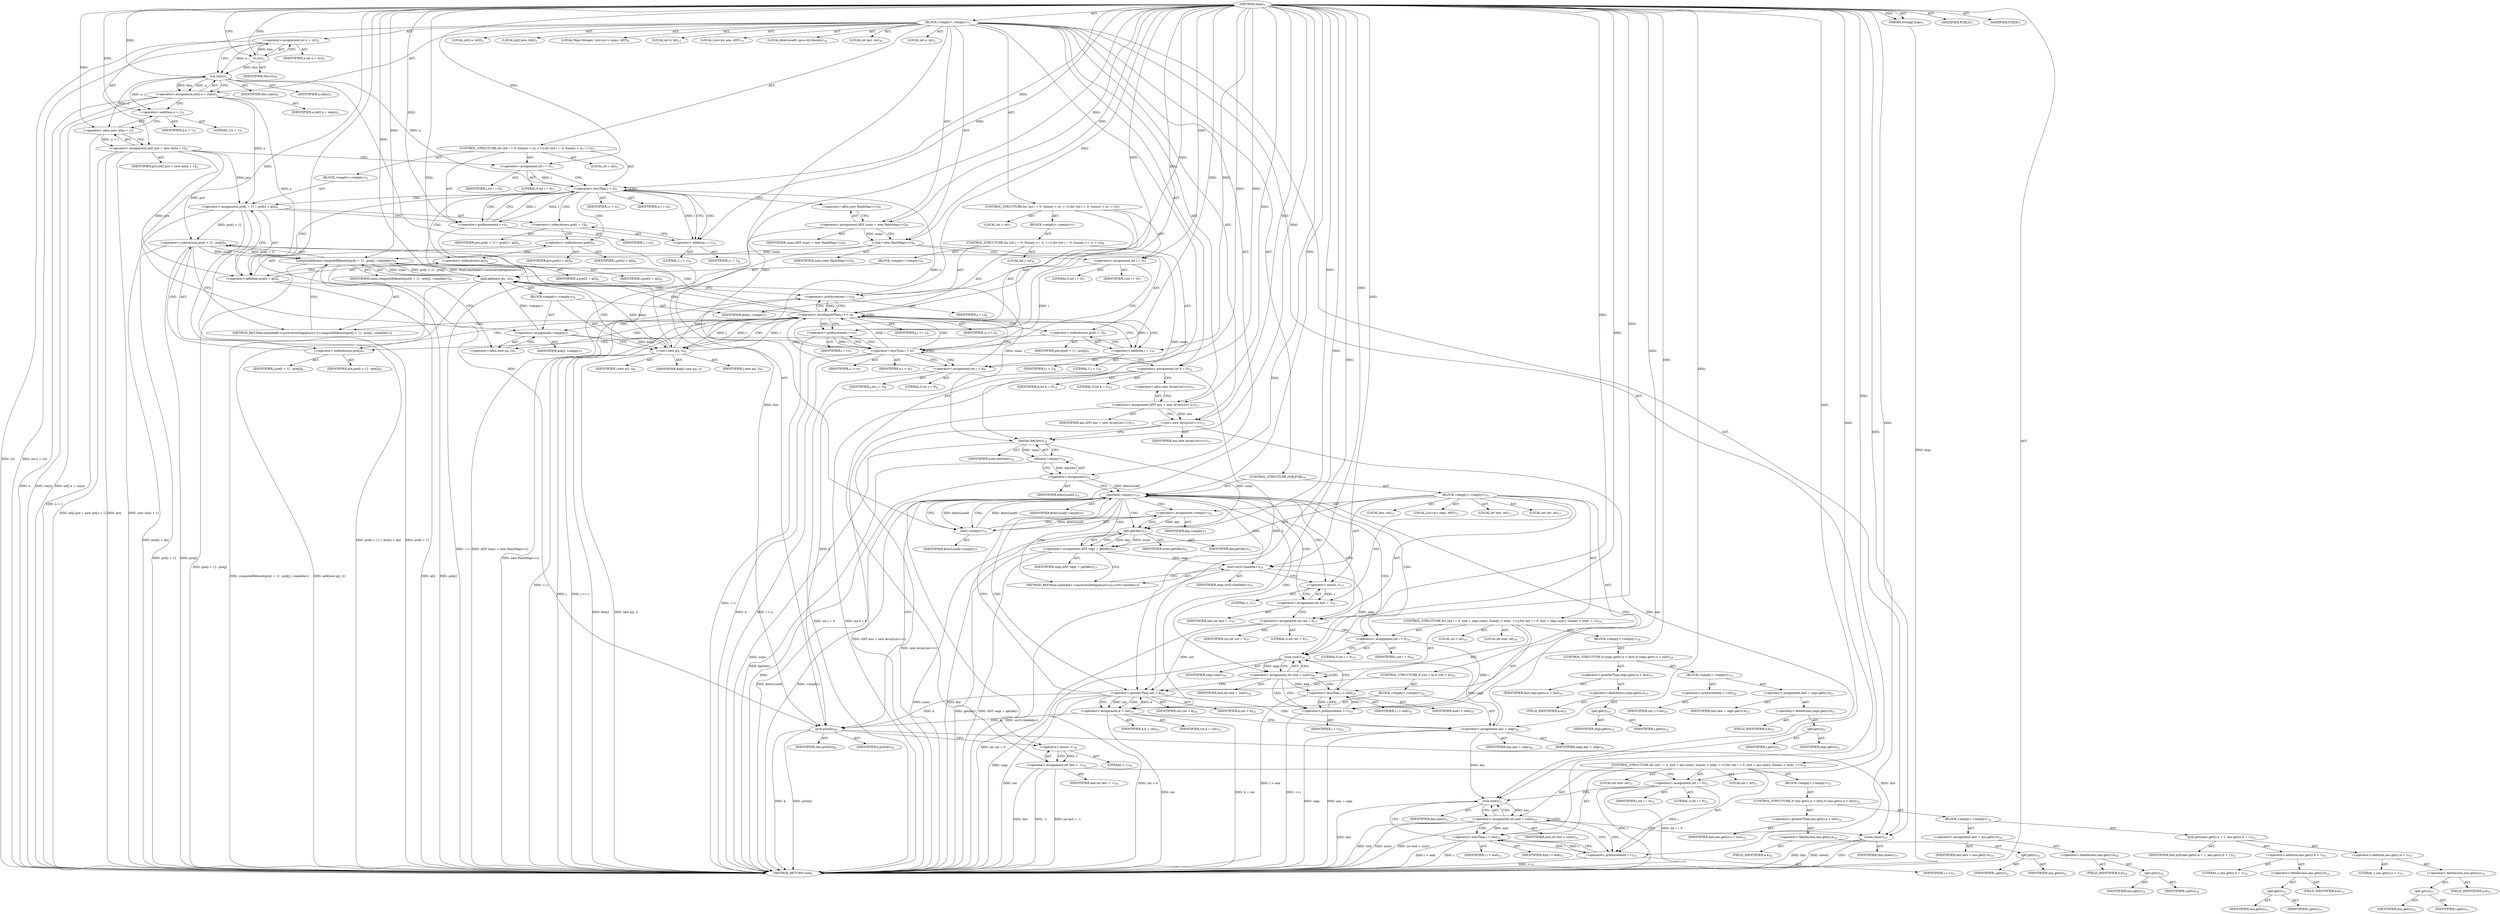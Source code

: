 digraph "main" {  
"49" [label = <(METHOD,main)<SUB>1</SUB>> ]
"18" [label = <(PARAM,String[] args)<SUB>1</SUB>> ]
"50" [label = <(BLOCK,&lt;empty&gt;,&lt;empty&gt;)<SUB>1</SUB>> ]
"11" [label = <(LOCAL,int n: int)<SUB>2</SUB>> ]
"14" [label = <(LOCAL,int[] a: int[])<SUB>2</SUB>> ]
"9" [label = <(LOCAL,int[] pre: int[])<SUB>2</SUB>> ]
"51" [label = <(&lt;operator&gt;.assignment,int n = ri())<SUB>2</SUB>> ]
"52" [label = <(IDENTIFIER,n,int n = ri())<SUB>2</SUB>> ]
"53" [label = <(ri,ri())<SUB>2</SUB>> ]
"54" [label = <(IDENTIFIER,this,ri())<SUB>2</SUB>> ]
"55" [label = <(&lt;operator&gt;.assignment,int[] a = ria(n))<SUB>2</SUB>> ]
"56" [label = <(IDENTIFIER,a,int[] a = ria(n))<SUB>2</SUB>> ]
"57" [label = <(ria,ria(n))<SUB>2</SUB>> ]
"58" [label = <(IDENTIFIER,this,ria(n))<SUB>2</SUB>> ]
"59" [label = <(IDENTIFIER,n,ria(n))<SUB>2</SUB>> ]
"60" [label = <(&lt;operator&gt;.assignment,int[] pre = new int[n + 1])<SUB>2</SUB>> ]
"61" [label = <(IDENTIFIER,pre,int[] pre = new int[n + 1])<SUB>2</SUB>> ]
"62" [label = <(&lt;operator&gt;.alloc,new int[n + 1])> ]
"63" [label = <(&lt;operator&gt;.addition,n + 1)<SUB>2</SUB>> ]
"64" [label = <(IDENTIFIER,n,n + 1)<SUB>2</SUB>> ]
"65" [label = <(LITERAL,1,n + 1)<SUB>2</SUB>> ]
"66" [label = <(CONTROL_STRUCTURE,for (int i = 0; Some(i &lt; n); ++i),for (int i = 0; Some(i &lt; n); ++i))<SUB>3</SUB>> ]
"67" [label = <(LOCAL,int i: int)<SUB>3</SUB>> ]
"68" [label = <(&lt;operator&gt;.assignment,int i = 0)<SUB>3</SUB>> ]
"69" [label = <(IDENTIFIER,i,int i = 0)<SUB>3</SUB>> ]
"70" [label = <(LITERAL,0,int i = 0)<SUB>3</SUB>> ]
"71" [label = <(&lt;operator&gt;.lessThan,i &lt; n)<SUB>3</SUB>> ]
"72" [label = <(IDENTIFIER,i,i &lt; n)<SUB>3</SUB>> ]
"73" [label = <(IDENTIFIER,n,i &lt; n)<SUB>3</SUB>> ]
"74" [label = <(&lt;operator&gt;.preIncrement,++i)<SUB>3</SUB>> ]
"75" [label = <(IDENTIFIER,i,++i)<SUB>3</SUB>> ]
"76" [label = <(BLOCK,&lt;empty&gt;,&lt;empty&gt;)<SUB>3</SUB>> ]
"77" [label = <(&lt;operator&gt;.assignment,pre[i + 1] = pre[i] + a[i])<SUB>4</SUB>> ]
"78" [label = <(&lt;operator&gt;.indexAccess,pre[i + 1])<SUB>4</SUB>> ]
"79" [label = <(IDENTIFIER,pre,pre[i + 1] = pre[i] + a[i])<SUB>4</SUB>> ]
"80" [label = <(&lt;operator&gt;.addition,i + 1)<SUB>4</SUB>> ]
"81" [label = <(IDENTIFIER,i,i + 1)<SUB>4</SUB>> ]
"82" [label = <(LITERAL,1,i + 1)<SUB>4</SUB>> ]
"83" [label = <(&lt;operator&gt;.addition,pre[i] + a[i])<SUB>4</SUB>> ]
"84" [label = <(&lt;operator&gt;.indexAccess,pre[i])<SUB>4</SUB>> ]
"85" [label = <(IDENTIFIER,pre,pre[i] + a[i])<SUB>4</SUB>> ]
"86" [label = <(IDENTIFIER,i,pre[i] + a[i])<SUB>4</SUB>> ]
"87" [label = <(&lt;operator&gt;.indexAccess,a[i])<SUB>4</SUB>> ]
"88" [label = <(IDENTIFIER,a,pre[i] + a[i])<SUB>4</SUB>> ]
"89" [label = <(IDENTIFIER,i,pre[i] + a[i])<SUB>4</SUB>> ]
"4" [label = <(LOCAL,Map&lt;Integer, List&lt;p&gt;&gt; sums: ANY)<SUB>6</SUB>> ]
"90" [label = <(&lt;operator&gt;.assignment,ANY sums = new HashMap&lt;&gt;())<SUB>6</SUB>> ]
"91" [label = <(IDENTIFIER,sums,ANY sums = new HashMap&lt;&gt;())<SUB>6</SUB>> ]
"92" [label = <(&lt;operator&gt;.alloc,new HashMap&lt;&gt;())<SUB>6</SUB>> ]
"93" [label = <(&lt;init&gt;,new HashMap&lt;&gt;())<SUB>6</SUB>> ]
"3" [label = <(IDENTIFIER,sums,new HashMap&lt;&gt;())<SUB>6</SUB>> ]
"94" [label = <(CONTROL_STRUCTURE,for (int i = 0; Some(i &lt; n); ++i),for (int i = 0; Some(i &lt; n); ++i))<SUB>7</SUB>> ]
"16" [label = <(LOCAL,int i: int)<SUB>7</SUB>> ]
"95" [label = <(&lt;operator&gt;.assignment,int i = 0)<SUB>7</SUB>> ]
"96" [label = <(IDENTIFIER,i,int i = 0)<SUB>7</SUB>> ]
"97" [label = <(LITERAL,0,int i = 0)<SUB>7</SUB>> ]
"98" [label = <(&lt;operator&gt;.lessThan,i &lt; n)<SUB>7</SUB>> ]
"99" [label = <(IDENTIFIER,i,i &lt; n)<SUB>7</SUB>> ]
"100" [label = <(IDENTIFIER,n,i &lt; n)<SUB>7</SUB>> ]
"101" [label = <(&lt;operator&gt;.preIncrement,++i)<SUB>7</SUB>> ]
"102" [label = <(IDENTIFIER,i,++i)<SUB>7</SUB>> ]
"103" [label = <(BLOCK,&lt;empty&gt;,&lt;empty&gt;)<SUB>7</SUB>> ]
"104" [label = <(CONTROL_STRUCTURE,for (int j = 0; Some(j &lt;= i); ++j),for (int j = 0; Some(j &lt;= i); ++j))<SUB>8</SUB>> ]
"6" [label = <(LOCAL,int j: int)<SUB>8</SUB>> ]
"105" [label = <(&lt;operator&gt;.assignment,int j = 0)<SUB>8</SUB>> ]
"106" [label = <(IDENTIFIER,j,int j = 0)<SUB>8</SUB>> ]
"107" [label = <(LITERAL,0,int j = 0)<SUB>8</SUB>> ]
"108" [label = <(&lt;operator&gt;.lessEqualsThan,j &lt;= i)<SUB>8</SUB>> ]
"109" [label = <(IDENTIFIER,j,j &lt;= i)<SUB>8</SUB>> ]
"110" [label = <(IDENTIFIER,i,j &lt;= i)<SUB>8</SUB>> ]
"111" [label = <(&lt;operator&gt;.preIncrement,++j)<SUB>8</SUB>> ]
"112" [label = <(IDENTIFIER,j,++j)<SUB>8</SUB>> ]
"113" [label = <(BLOCK,&lt;empty&gt;,&lt;empty&gt;)<SUB>8</SUB>> ]
"114" [label = <(add,add(new p(j, i)))<SUB>9</SUB>> ]
"115" [label = <(computeIfAbsent,computeIfAbsent(pre[i + 1] - pre[j], &lt;lambda&gt;))<SUB>9</SUB>> ]
"116" [label = <(IDENTIFIER,sums,computeIfAbsent(pre[i + 1] - pre[j], &lt;lambda&gt;))<SUB>9</SUB>> ]
"117" [label = <(&lt;operator&gt;.subtraction,pre[i + 1] - pre[j])<SUB>9</SUB>> ]
"118" [label = <(&lt;operator&gt;.indexAccess,pre[i + 1])<SUB>9</SUB>> ]
"119" [label = <(IDENTIFIER,pre,pre[i + 1] - pre[j])<SUB>9</SUB>> ]
"120" [label = <(&lt;operator&gt;.addition,i + 1)<SUB>9</SUB>> ]
"121" [label = <(IDENTIFIER,i,i + 1)<SUB>9</SUB>> ]
"122" [label = <(LITERAL,1,i + 1)<SUB>9</SUB>> ]
"123" [label = <(&lt;operator&gt;.indexAccess,pre[j])<SUB>9</SUB>> ]
"124" [label = <(IDENTIFIER,pre,pre[i + 1] - pre[j])<SUB>9</SUB>> ]
"125" [label = <(IDENTIFIER,j,pre[i + 1] - pre[j])<SUB>9</SUB>> ]
"7" [label = <(METHOD_REF,Main.lambda$0:&lt;unresolvedSignature&gt;(1),computeIfAbsent(pre[i + 1] - pre[j], &lt;lambda&gt;))> ]
"126" [label = <(BLOCK,&lt;empty&gt;,&lt;empty&gt;)<SUB>9</SUB>> ]
"127" [label = <(&lt;operator&gt;.assignment,&lt;empty&gt;)> ]
"128" [label = <(IDENTIFIER,$obj1,&lt;empty&gt;)> ]
"129" [label = <(&lt;operator&gt;.alloc,new p(j, i))<SUB>9</SUB>> ]
"130" [label = <(&lt;init&gt;,new p(j, i))<SUB>9</SUB>> ]
"131" [label = <(IDENTIFIER,$obj1,new p(j, i))> ]
"132" [label = <(IDENTIFIER,j,new p(j, i))<SUB>9</SUB>> ]
"133" [label = <(IDENTIFIER,i,new p(j, i))<SUB>9</SUB>> ]
"134" [label = <(IDENTIFIER,$obj1,&lt;empty&gt;)> ]
"32" [label = <(LOCAL,int k: int)<SUB>12</SUB>> ]
"135" [label = <(&lt;operator&gt;.assignment,int k = 0)<SUB>12</SUB>> ]
"136" [label = <(IDENTIFIER,k,int k = 0)<SUB>12</SUB>> ]
"137" [label = <(LITERAL,0,int k = 0)<SUB>12</SUB>> ]
"20" [label = <(LOCAL,List&lt;p&gt; ans: ANY)<SUB>13</SUB>> ]
"138" [label = <(&lt;operator&gt;.assignment,ANY ans = new ArrayList&lt;&gt;())<SUB>13</SUB>> ]
"139" [label = <(IDENTIFIER,ans,ANY ans = new ArrayList&lt;&gt;())<SUB>13</SUB>> ]
"140" [label = <(&lt;operator&gt;.alloc,new ArrayList&lt;&gt;())<SUB>13</SUB>> ]
"141" [label = <(&lt;init&gt;,new ArrayList&lt;&gt;())<SUB>13</SUB>> ]
"19" [label = <(IDENTIFIER,ans,new ArrayList&lt;&gt;())<SUB>13</SUB>> ]
"142" [label = <(LOCAL,$iterLocal0: java.util.Iterator)<SUB>14</SUB>> ]
"143" [label = <(&lt;operator&gt;.assignment,)<SUB>14</SUB>> ]
"144" [label = <(IDENTIFIER,$iterLocal0,)<SUB>14</SUB>> ]
"145" [label = <(iterator,&lt;empty&gt;)<SUB>14</SUB>> ]
"146" [label = <(keySet,keySet())<SUB>14</SUB>> ]
"147" [label = <(IDENTIFIER,sums,keySet())<SUB>14</SUB>> ]
"148" [label = <(CONTROL_STRUCTURE,FOR,FOR)<SUB>14</SUB>> ]
"149" [label = <(hasNext,&lt;empty&gt;)<SUB>14</SUB>> ]
"150" [label = <(IDENTIFIER,$iterLocal0,&lt;empty&gt;)> ]
"151" [label = <(BLOCK,&lt;empty&gt;,&lt;empty&gt;)<SUB>14</SUB>> ]
"25" [label = <(LOCAL,key: int)<SUB>14</SUB>> ]
"152" [label = <(&lt;operator&gt;.assignment,&lt;empty&gt;)<SUB>14</SUB>> ]
"153" [label = <(IDENTIFIER,key,&lt;empty&gt;)> ]
"154" [label = <(next,&lt;empty&gt;)<SUB>14</SUB>> ]
"155" [label = <(IDENTIFIER,$iterLocal0,&lt;empty&gt;)> ]
"22" [label = <(LOCAL,List&lt;p&gt; segs: ANY)<SUB>15</SUB>> ]
"156" [label = <(&lt;operator&gt;.assignment,ANY segs = get(key))<SUB>15</SUB>> ]
"157" [label = <(IDENTIFIER,segs,ANY segs = get(key))<SUB>15</SUB>> ]
"158" [label = <(get,get(key))<SUB>15</SUB>> ]
"159" [label = <(IDENTIFIER,sums,get(key))<SUB>15</SUB>> ]
"160" [label = <(IDENTIFIER,key,get(key))<SUB>15</SUB>> ]
"161" [label = <(sort,sort(&lt;lambda&gt;))<SUB>16</SUB>> ]
"162" [label = <(IDENTIFIER,segs,sort(&lt;lambda&gt;))<SUB>16</SUB>> ]
"23" [label = <(METHOD_REF,Main.lambda$1:&lt;unresolvedSignature&gt;(2),sort(&lt;lambda&gt;))> ]
"163" [label = <(LOCAL,int last: int)<SUB>17</SUB>> ]
"164" [label = <(LOCAL,int cnt: int)<SUB>17</SUB>> ]
"165" [label = <(&lt;operator&gt;.assignment,int last = -1)<SUB>17</SUB>> ]
"166" [label = <(IDENTIFIER,last,int last = -1)<SUB>17</SUB>> ]
"167" [label = <(&lt;operator&gt;.minus,-1)<SUB>17</SUB>> ]
"168" [label = <(LITERAL,1,-1)<SUB>17</SUB>> ]
"169" [label = <(&lt;operator&gt;.assignment,int cnt = 0)<SUB>17</SUB>> ]
"170" [label = <(IDENTIFIER,cnt,int cnt = 0)<SUB>17</SUB>> ]
"171" [label = <(LITERAL,0,int cnt = 0)<SUB>17</SUB>> ]
"172" [label = <(CONTROL_STRUCTURE,for (int i = 0, end = segs.size(); Some(i &lt; end); ++i),for (int i = 0, end = segs.size(); Some(i &lt; end); ++i))<SUB>18</SUB>> ]
"173" [label = <(LOCAL,int i: int)<SUB>18</SUB>> ]
"174" [label = <(LOCAL,int end: int)<SUB>18</SUB>> ]
"175" [label = <(&lt;operator&gt;.assignment,int i = 0)<SUB>18</SUB>> ]
"176" [label = <(IDENTIFIER,i,int i = 0)<SUB>18</SUB>> ]
"177" [label = <(LITERAL,0,int i = 0)<SUB>18</SUB>> ]
"178" [label = <(&lt;operator&gt;.assignment,int end = size())<SUB>18</SUB>> ]
"179" [label = <(IDENTIFIER,end,int end = size())<SUB>18</SUB>> ]
"180" [label = <(size,size())<SUB>18</SUB>> ]
"181" [label = <(IDENTIFIER,segs,size())<SUB>18</SUB>> ]
"182" [label = <(&lt;operator&gt;.lessThan,i &lt; end)<SUB>18</SUB>> ]
"183" [label = <(IDENTIFIER,i,i &lt; end)<SUB>18</SUB>> ]
"184" [label = <(IDENTIFIER,end,i &lt; end)<SUB>18</SUB>> ]
"185" [label = <(&lt;operator&gt;.preIncrement,++i)<SUB>18</SUB>> ]
"186" [label = <(IDENTIFIER,i,++i)<SUB>18</SUB>> ]
"187" [label = <(BLOCK,&lt;empty&gt;,&lt;empty&gt;)<SUB>18</SUB>> ]
"188" [label = <(CONTROL_STRUCTURE,if (segs.get(i).a &gt; last),if (segs.get(i).a &gt; last))<SUB>19</SUB>> ]
"189" [label = <(&lt;operator&gt;.greaterThan,segs.get(i).a &gt; last)<SUB>19</SUB>> ]
"190" [label = <(&lt;operator&gt;.fieldAccess,segs.get(i).a)<SUB>19</SUB>> ]
"191" [label = <(get,get(i))<SUB>19</SUB>> ]
"192" [label = <(IDENTIFIER,segs,get(i))<SUB>19</SUB>> ]
"193" [label = <(IDENTIFIER,i,get(i))<SUB>19</SUB>> ]
"194" [label = <(FIELD_IDENTIFIER,a,a)<SUB>19</SUB>> ]
"195" [label = <(IDENTIFIER,last,segs.get(i).a &gt; last)<SUB>19</SUB>> ]
"196" [label = <(BLOCK,&lt;empty&gt;,&lt;empty&gt;)<SUB>19</SUB>> ]
"197" [label = <(&lt;operator&gt;.preIncrement,++cnt)<SUB>20</SUB>> ]
"198" [label = <(IDENTIFIER,cnt,++cnt)<SUB>20</SUB>> ]
"199" [label = <(&lt;operator&gt;.assignment,last = segs.get(i).b)<SUB>21</SUB>> ]
"200" [label = <(IDENTIFIER,last,last = segs.get(i).b)<SUB>21</SUB>> ]
"201" [label = <(&lt;operator&gt;.fieldAccess,segs.get(i).b)<SUB>21</SUB>> ]
"202" [label = <(get,get(i))<SUB>21</SUB>> ]
"203" [label = <(IDENTIFIER,segs,get(i))<SUB>21</SUB>> ]
"204" [label = <(IDENTIFIER,i,get(i))<SUB>21</SUB>> ]
"205" [label = <(FIELD_IDENTIFIER,b,b)<SUB>21</SUB>> ]
"206" [label = <(CONTROL_STRUCTURE,if (cnt &gt; k),if (cnt &gt; k))<SUB>24</SUB>> ]
"207" [label = <(&lt;operator&gt;.greaterThan,cnt &gt; k)<SUB>24</SUB>> ]
"208" [label = <(IDENTIFIER,cnt,cnt &gt; k)<SUB>24</SUB>> ]
"209" [label = <(IDENTIFIER,k,cnt &gt; k)<SUB>24</SUB>> ]
"210" [label = <(BLOCK,&lt;empty&gt;,&lt;empty&gt;)<SUB>24</SUB>> ]
"211" [label = <(&lt;operator&gt;.assignment,k = cnt)<SUB>25</SUB>> ]
"212" [label = <(IDENTIFIER,k,k = cnt)<SUB>25</SUB>> ]
"213" [label = <(IDENTIFIER,cnt,k = cnt)<SUB>25</SUB>> ]
"214" [label = <(&lt;operator&gt;.assignment,ans = segs)<SUB>26</SUB>> ]
"215" [label = <(IDENTIFIER,ans,ans = segs)<SUB>26</SUB>> ]
"216" [label = <(IDENTIFIER,segs,ans = segs)<SUB>26</SUB>> ]
"217" [label = <(prln,prln(k))<SUB>29</SUB>> ]
"218" [label = <(IDENTIFIER,this,prln(k))<SUB>29</SUB>> ]
"219" [label = <(IDENTIFIER,k,prln(k))<SUB>29</SUB>> ]
"220" [label = <(LOCAL,int last: int)<SUB>30</SUB>> ]
"221" [label = <(&lt;operator&gt;.assignment,int last = -1)<SUB>30</SUB>> ]
"222" [label = <(IDENTIFIER,last,int last = -1)<SUB>30</SUB>> ]
"223" [label = <(&lt;operator&gt;.minus,-1)<SUB>30</SUB>> ]
"224" [label = <(LITERAL,1,-1)<SUB>30</SUB>> ]
"225" [label = <(CONTROL_STRUCTURE,for (int i = 0, end = ans.size(); Some(i &lt; end); ++i),for (int i = 0, end = ans.size(); Some(i &lt; end); ++i))<SUB>31</SUB>> ]
"226" [label = <(LOCAL,int i: int)<SUB>31</SUB>> ]
"227" [label = <(LOCAL,int end: int)<SUB>31</SUB>> ]
"228" [label = <(&lt;operator&gt;.assignment,int i = 0)<SUB>31</SUB>> ]
"229" [label = <(IDENTIFIER,i,int i = 0)<SUB>31</SUB>> ]
"230" [label = <(LITERAL,0,int i = 0)<SUB>31</SUB>> ]
"231" [label = <(&lt;operator&gt;.assignment,int end = size())<SUB>31</SUB>> ]
"232" [label = <(IDENTIFIER,end,int end = size())<SUB>31</SUB>> ]
"233" [label = <(size,size())<SUB>31</SUB>> ]
"234" [label = <(IDENTIFIER,ans,size())<SUB>31</SUB>> ]
"235" [label = <(&lt;operator&gt;.lessThan,i &lt; end)<SUB>31</SUB>> ]
"236" [label = <(IDENTIFIER,i,i &lt; end)<SUB>31</SUB>> ]
"237" [label = <(IDENTIFIER,end,i &lt; end)<SUB>31</SUB>> ]
"238" [label = <(&lt;operator&gt;.preIncrement,++i)<SUB>31</SUB>> ]
"239" [label = <(IDENTIFIER,i,++i)<SUB>31</SUB>> ]
"240" [label = <(BLOCK,&lt;empty&gt;,&lt;empty&gt;)<SUB>31</SUB>> ]
"241" [label = <(CONTROL_STRUCTURE,if (ans.get(i).a &gt; last),if (ans.get(i).a &gt; last))<SUB>32</SUB>> ]
"242" [label = <(&lt;operator&gt;.greaterThan,ans.get(i).a &gt; last)<SUB>32</SUB>> ]
"243" [label = <(&lt;operator&gt;.fieldAccess,ans.get(i).a)<SUB>32</SUB>> ]
"244" [label = <(get,get(i))<SUB>32</SUB>> ]
"245" [label = <(IDENTIFIER,ans,get(i))<SUB>32</SUB>> ]
"246" [label = <(IDENTIFIER,i,get(i))<SUB>32</SUB>> ]
"247" [label = <(FIELD_IDENTIFIER,a,a)<SUB>32</SUB>> ]
"248" [label = <(IDENTIFIER,last,ans.get(i).a &gt; last)<SUB>32</SUB>> ]
"249" [label = <(BLOCK,&lt;empty&gt;,&lt;empty&gt;)<SUB>32</SUB>> ]
"250" [label = <(prln,prln(ans.get(i).a + 1, ans.get(i).b + 1))<SUB>33</SUB>> ]
"251" [label = <(IDENTIFIER,this,prln(ans.get(i).a + 1, ans.get(i).b + 1))<SUB>33</SUB>> ]
"252" [label = <(&lt;operator&gt;.addition,ans.get(i).a + 1)<SUB>33</SUB>> ]
"253" [label = <(&lt;operator&gt;.fieldAccess,ans.get(i).a)<SUB>33</SUB>> ]
"254" [label = <(get,get(i))<SUB>33</SUB>> ]
"255" [label = <(IDENTIFIER,ans,get(i))<SUB>33</SUB>> ]
"256" [label = <(IDENTIFIER,i,get(i))<SUB>33</SUB>> ]
"257" [label = <(FIELD_IDENTIFIER,a,a)<SUB>33</SUB>> ]
"258" [label = <(LITERAL,1,ans.get(i).a + 1)<SUB>33</SUB>> ]
"259" [label = <(&lt;operator&gt;.addition,ans.get(i).b + 1)<SUB>33</SUB>> ]
"260" [label = <(&lt;operator&gt;.fieldAccess,ans.get(i).b)<SUB>33</SUB>> ]
"261" [label = <(get,get(i))<SUB>33</SUB>> ]
"262" [label = <(IDENTIFIER,ans,get(i))<SUB>33</SUB>> ]
"263" [label = <(IDENTIFIER,i,get(i))<SUB>33</SUB>> ]
"264" [label = <(FIELD_IDENTIFIER,b,b)<SUB>33</SUB>> ]
"265" [label = <(LITERAL,1,ans.get(i).b + 1)<SUB>33</SUB>> ]
"266" [label = <(&lt;operator&gt;.assignment,last = ans.get(i).b)<SUB>34</SUB>> ]
"267" [label = <(IDENTIFIER,last,last = ans.get(i).b)<SUB>34</SUB>> ]
"268" [label = <(&lt;operator&gt;.fieldAccess,ans.get(i).b)<SUB>34</SUB>> ]
"269" [label = <(get,get(i))<SUB>34</SUB>> ]
"270" [label = <(IDENTIFIER,ans,get(i))<SUB>34</SUB>> ]
"271" [label = <(IDENTIFIER,i,get(i))<SUB>34</SUB>> ]
"272" [label = <(FIELD_IDENTIFIER,b,b)<SUB>34</SUB>> ]
"273" [label = <(close,close())<SUB>37</SUB>> ]
"274" [label = <(IDENTIFIER,this,close())<SUB>37</SUB>> ]
"275" [label = <(MODIFIER,PUBLIC)> ]
"276" [label = <(MODIFIER,STATIC)> ]
"277" [label = <(METHOD_RETURN,void)<SUB>1</SUB>> ]
  "49" -> "18"  [ label = "AST: "] 
  "49" -> "50"  [ label = "AST: "] 
  "49" -> "275"  [ label = "AST: "] 
  "49" -> "276"  [ label = "AST: "] 
  "49" -> "277"  [ label = "AST: "] 
  "50" -> "11"  [ label = "AST: "] 
  "50" -> "14"  [ label = "AST: "] 
  "50" -> "9"  [ label = "AST: "] 
  "50" -> "51"  [ label = "AST: "] 
  "50" -> "55"  [ label = "AST: "] 
  "50" -> "60"  [ label = "AST: "] 
  "50" -> "66"  [ label = "AST: "] 
  "50" -> "4"  [ label = "AST: "] 
  "50" -> "90"  [ label = "AST: "] 
  "50" -> "93"  [ label = "AST: "] 
  "50" -> "94"  [ label = "AST: "] 
  "50" -> "32"  [ label = "AST: "] 
  "50" -> "135"  [ label = "AST: "] 
  "50" -> "20"  [ label = "AST: "] 
  "50" -> "138"  [ label = "AST: "] 
  "50" -> "141"  [ label = "AST: "] 
  "50" -> "142"  [ label = "AST: "] 
  "50" -> "143"  [ label = "AST: "] 
  "50" -> "148"  [ label = "AST: "] 
  "50" -> "217"  [ label = "AST: "] 
  "50" -> "220"  [ label = "AST: "] 
  "50" -> "221"  [ label = "AST: "] 
  "50" -> "225"  [ label = "AST: "] 
  "50" -> "273"  [ label = "AST: "] 
  "51" -> "52"  [ label = "AST: "] 
  "51" -> "53"  [ label = "AST: "] 
  "53" -> "54"  [ label = "AST: "] 
  "55" -> "56"  [ label = "AST: "] 
  "55" -> "57"  [ label = "AST: "] 
  "57" -> "58"  [ label = "AST: "] 
  "57" -> "59"  [ label = "AST: "] 
  "60" -> "61"  [ label = "AST: "] 
  "60" -> "62"  [ label = "AST: "] 
  "62" -> "63"  [ label = "AST: "] 
  "63" -> "64"  [ label = "AST: "] 
  "63" -> "65"  [ label = "AST: "] 
  "66" -> "67"  [ label = "AST: "] 
  "66" -> "68"  [ label = "AST: "] 
  "66" -> "71"  [ label = "AST: "] 
  "66" -> "74"  [ label = "AST: "] 
  "66" -> "76"  [ label = "AST: "] 
  "68" -> "69"  [ label = "AST: "] 
  "68" -> "70"  [ label = "AST: "] 
  "71" -> "72"  [ label = "AST: "] 
  "71" -> "73"  [ label = "AST: "] 
  "74" -> "75"  [ label = "AST: "] 
  "76" -> "77"  [ label = "AST: "] 
  "77" -> "78"  [ label = "AST: "] 
  "77" -> "83"  [ label = "AST: "] 
  "78" -> "79"  [ label = "AST: "] 
  "78" -> "80"  [ label = "AST: "] 
  "80" -> "81"  [ label = "AST: "] 
  "80" -> "82"  [ label = "AST: "] 
  "83" -> "84"  [ label = "AST: "] 
  "83" -> "87"  [ label = "AST: "] 
  "84" -> "85"  [ label = "AST: "] 
  "84" -> "86"  [ label = "AST: "] 
  "87" -> "88"  [ label = "AST: "] 
  "87" -> "89"  [ label = "AST: "] 
  "90" -> "91"  [ label = "AST: "] 
  "90" -> "92"  [ label = "AST: "] 
  "93" -> "3"  [ label = "AST: "] 
  "94" -> "16"  [ label = "AST: "] 
  "94" -> "95"  [ label = "AST: "] 
  "94" -> "98"  [ label = "AST: "] 
  "94" -> "101"  [ label = "AST: "] 
  "94" -> "103"  [ label = "AST: "] 
  "95" -> "96"  [ label = "AST: "] 
  "95" -> "97"  [ label = "AST: "] 
  "98" -> "99"  [ label = "AST: "] 
  "98" -> "100"  [ label = "AST: "] 
  "101" -> "102"  [ label = "AST: "] 
  "103" -> "104"  [ label = "AST: "] 
  "104" -> "6"  [ label = "AST: "] 
  "104" -> "105"  [ label = "AST: "] 
  "104" -> "108"  [ label = "AST: "] 
  "104" -> "111"  [ label = "AST: "] 
  "104" -> "113"  [ label = "AST: "] 
  "105" -> "106"  [ label = "AST: "] 
  "105" -> "107"  [ label = "AST: "] 
  "108" -> "109"  [ label = "AST: "] 
  "108" -> "110"  [ label = "AST: "] 
  "111" -> "112"  [ label = "AST: "] 
  "113" -> "114"  [ label = "AST: "] 
  "114" -> "115"  [ label = "AST: "] 
  "114" -> "126"  [ label = "AST: "] 
  "115" -> "116"  [ label = "AST: "] 
  "115" -> "117"  [ label = "AST: "] 
  "115" -> "7"  [ label = "AST: "] 
  "117" -> "118"  [ label = "AST: "] 
  "117" -> "123"  [ label = "AST: "] 
  "118" -> "119"  [ label = "AST: "] 
  "118" -> "120"  [ label = "AST: "] 
  "120" -> "121"  [ label = "AST: "] 
  "120" -> "122"  [ label = "AST: "] 
  "123" -> "124"  [ label = "AST: "] 
  "123" -> "125"  [ label = "AST: "] 
  "126" -> "127"  [ label = "AST: "] 
  "126" -> "130"  [ label = "AST: "] 
  "126" -> "134"  [ label = "AST: "] 
  "127" -> "128"  [ label = "AST: "] 
  "127" -> "129"  [ label = "AST: "] 
  "130" -> "131"  [ label = "AST: "] 
  "130" -> "132"  [ label = "AST: "] 
  "130" -> "133"  [ label = "AST: "] 
  "135" -> "136"  [ label = "AST: "] 
  "135" -> "137"  [ label = "AST: "] 
  "138" -> "139"  [ label = "AST: "] 
  "138" -> "140"  [ label = "AST: "] 
  "141" -> "19"  [ label = "AST: "] 
  "143" -> "144"  [ label = "AST: "] 
  "143" -> "145"  [ label = "AST: "] 
  "145" -> "146"  [ label = "AST: "] 
  "146" -> "147"  [ label = "AST: "] 
  "148" -> "149"  [ label = "AST: "] 
  "148" -> "151"  [ label = "AST: "] 
  "149" -> "150"  [ label = "AST: "] 
  "151" -> "25"  [ label = "AST: "] 
  "151" -> "152"  [ label = "AST: "] 
  "151" -> "22"  [ label = "AST: "] 
  "151" -> "156"  [ label = "AST: "] 
  "151" -> "161"  [ label = "AST: "] 
  "151" -> "163"  [ label = "AST: "] 
  "151" -> "164"  [ label = "AST: "] 
  "151" -> "165"  [ label = "AST: "] 
  "151" -> "169"  [ label = "AST: "] 
  "151" -> "172"  [ label = "AST: "] 
  "151" -> "206"  [ label = "AST: "] 
  "152" -> "153"  [ label = "AST: "] 
  "152" -> "154"  [ label = "AST: "] 
  "154" -> "155"  [ label = "AST: "] 
  "156" -> "157"  [ label = "AST: "] 
  "156" -> "158"  [ label = "AST: "] 
  "158" -> "159"  [ label = "AST: "] 
  "158" -> "160"  [ label = "AST: "] 
  "161" -> "162"  [ label = "AST: "] 
  "161" -> "23"  [ label = "AST: "] 
  "165" -> "166"  [ label = "AST: "] 
  "165" -> "167"  [ label = "AST: "] 
  "167" -> "168"  [ label = "AST: "] 
  "169" -> "170"  [ label = "AST: "] 
  "169" -> "171"  [ label = "AST: "] 
  "172" -> "173"  [ label = "AST: "] 
  "172" -> "174"  [ label = "AST: "] 
  "172" -> "175"  [ label = "AST: "] 
  "172" -> "178"  [ label = "AST: "] 
  "172" -> "182"  [ label = "AST: "] 
  "172" -> "185"  [ label = "AST: "] 
  "172" -> "187"  [ label = "AST: "] 
  "175" -> "176"  [ label = "AST: "] 
  "175" -> "177"  [ label = "AST: "] 
  "178" -> "179"  [ label = "AST: "] 
  "178" -> "180"  [ label = "AST: "] 
  "180" -> "181"  [ label = "AST: "] 
  "182" -> "183"  [ label = "AST: "] 
  "182" -> "184"  [ label = "AST: "] 
  "185" -> "186"  [ label = "AST: "] 
  "187" -> "188"  [ label = "AST: "] 
  "188" -> "189"  [ label = "AST: "] 
  "188" -> "196"  [ label = "AST: "] 
  "189" -> "190"  [ label = "AST: "] 
  "189" -> "195"  [ label = "AST: "] 
  "190" -> "191"  [ label = "AST: "] 
  "190" -> "194"  [ label = "AST: "] 
  "191" -> "192"  [ label = "AST: "] 
  "191" -> "193"  [ label = "AST: "] 
  "196" -> "197"  [ label = "AST: "] 
  "196" -> "199"  [ label = "AST: "] 
  "197" -> "198"  [ label = "AST: "] 
  "199" -> "200"  [ label = "AST: "] 
  "199" -> "201"  [ label = "AST: "] 
  "201" -> "202"  [ label = "AST: "] 
  "201" -> "205"  [ label = "AST: "] 
  "202" -> "203"  [ label = "AST: "] 
  "202" -> "204"  [ label = "AST: "] 
  "206" -> "207"  [ label = "AST: "] 
  "206" -> "210"  [ label = "AST: "] 
  "207" -> "208"  [ label = "AST: "] 
  "207" -> "209"  [ label = "AST: "] 
  "210" -> "211"  [ label = "AST: "] 
  "210" -> "214"  [ label = "AST: "] 
  "211" -> "212"  [ label = "AST: "] 
  "211" -> "213"  [ label = "AST: "] 
  "214" -> "215"  [ label = "AST: "] 
  "214" -> "216"  [ label = "AST: "] 
  "217" -> "218"  [ label = "AST: "] 
  "217" -> "219"  [ label = "AST: "] 
  "221" -> "222"  [ label = "AST: "] 
  "221" -> "223"  [ label = "AST: "] 
  "223" -> "224"  [ label = "AST: "] 
  "225" -> "226"  [ label = "AST: "] 
  "225" -> "227"  [ label = "AST: "] 
  "225" -> "228"  [ label = "AST: "] 
  "225" -> "231"  [ label = "AST: "] 
  "225" -> "235"  [ label = "AST: "] 
  "225" -> "238"  [ label = "AST: "] 
  "225" -> "240"  [ label = "AST: "] 
  "228" -> "229"  [ label = "AST: "] 
  "228" -> "230"  [ label = "AST: "] 
  "231" -> "232"  [ label = "AST: "] 
  "231" -> "233"  [ label = "AST: "] 
  "233" -> "234"  [ label = "AST: "] 
  "235" -> "236"  [ label = "AST: "] 
  "235" -> "237"  [ label = "AST: "] 
  "238" -> "239"  [ label = "AST: "] 
  "240" -> "241"  [ label = "AST: "] 
  "241" -> "242"  [ label = "AST: "] 
  "241" -> "249"  [ label = "AST: "] 
  "242" -> "243"  [ label = "AST: "] 
  "242" -> "248"  [ label = "AST: "] 
  "243" -> "244"  [ label = "AST: "] 
  "243" -> "247"  [ label = "AST: "] 
  "244" -> "245"  [ label = "AST: "] 
  "244" -> "246"  [ label = "AST: "] 
  "249" -> "250"  [ label = "AST: "] 
  "249" -> "266"  [ label = "AST: "] 
  "250" -> "251"  [ label = "AST: "] 
  "250" -> "252"  [ label = "AST: "] 
  "250" -> "259"  [ label = "AST: "] 
  "252" -> "253"  [ label = "AST: "] 
  "252" -> "258"  [ label = "AST: "] 
  "253" -> "254"  [ label = "AST: "] 
  "253" -> "257"  [ label = "AST: "] 
  "254" -> "255"  [ label = "AST: "] 
  "254" -> "256"  [ label = "AST: "] 
  "259" -> "260"  [ label = "AST: "] 
  "259" -> "265"  [ label = "AST: "] 
  "260" -> "261"  [ label = "AST: "] 
  "260" -> "264"  [ label = "AST: "] 
  "261" -> "262"  [ label = "AST: "] 
  "261" -> "263"  [ label = "AST: "] 
  "266" -> "267"  [ label = "AST: "] 
  "266" -> "268"  [ label = "AST: "] 
  "268" -> "269"  [ label = "AST: "] 
  "268" -> "272"  [ label = "AST: "] 
  "269" -> "270"  [ label = "AST: "] 
  "269" -> "271"  [ label = "AST: "] 
  "273" -> "274"  [ label = "AST: "] 
  "51" -> "57"  [ label = "CFG: "] 
  "55" -> "63"  [ label = "CFG: "] 
  "60" -> "68"  [ label = "CFG: "] 
  "90" -> "93"  [ label = "CFG: "] 
  "93" -> "95"  [ label = "CFG: "] 
  "135" -> "140"  [ label = "CFG: "] 
  "138" -> "141"  [ label = "CFG: "] 
  "141" -> "146"  [ label = "CFG: "] 
  "143" -> "149"  [ label = "CFG: "] 
  "217" -> "223"  [ label = "CFG: "] 
  "221" -> "228"  [ label = "CFG: "] 
  "273" -> "277"  [ label = "CFG: "] 
  "53" -> "51"  [ label = "CFG: "] 
  "57" -> "55"  [ label = "CFG: "] 
  "62" -> "60"  [ label = "CFG: "] 
  "68" -> "71"  [ label = "CFG: "] 
  "71" -> "80"  [ label = "CFG: "] 
  "71" -> "92"  [ label = "CFG: "] 
  "74" -> "71"  [ label = "CFG: "] 
  "92" -> "90"  [ label = "CFG: "] 
  "95" -> "98"  [ label = "CFG: "] 
  "98" -> "105"  [ label = "CFG: "] 
  "98" -> "135"  [ label = "CFG: "] 
  "101" -> "98"  [ label = "CFG: "] 
  "140" -> "138"  [ label = "CFG: "] 
  "145" -> "143"  [ label = "CFG: "] 
  "149" -> "154"  [ label = "CFG: "] 
  "149" -> "217"  [ label = "CFG: "] 
  "223" -> "221"  [ label = "CFG: "] 
  "228" -> "233"  [ label = "CFG: "] 
  "231" -> "238"  [ label = "CFG: "] 
  "231" -> "273"  [ label = "CFG: "] 
  "235" -> "233"  [ label = "CFG: "] 
  "238" -> "235"  [ label = "CFG: "] 
  "63" -> "62"  [ label = "CFG: "] 
  "77" -> "74"  [ label = "CFG: "] 
  "146" -> "145"  [ label = "CFG: "] 
  "152" -> "158"  [ label = "CFG: "] 
  "156" -> "23"  [ label = "CFG: "] 
  "161" -> "167"  [ label = "CFG: "] 
  "165" -> "169"  [ label = "CFG: "] 
  "169" -> "175"  [ label = "CFG: "] 
  "233" -> "231"  [ label = "CFG: "] 
  "78" -> "84"  [ label = "CFG: "] 
  "83" -> "77"  [ label = "CFG: "] 
  "105" -> "108"  [ label = "CFG: "] 
  "108" -> "120"  [ label = "CFG: "] 
  "108" -> "101"  [ label = "CFG: "] 
  "111" -> "108"  [ label = "CFG: "] 
  "154" -> "152"  [ label = "CFG: "] 
  "158" -> "156"  [ label = "CFG: "] 
  "23" -> "161"  [ label = "CFG: "] 
  "167" -> "165"  [ label = "CFG: "] 
  "175" -> "180"  [ label = "CFG: "] 
  "178" -> "185"  [ label = "CFG: "] 
  "178" -> "207"  [ label = "CFG: "] 
  "182" -> "180"  [ label = "CFG: "] 
  "185" -> "182"  [ label = "CFG: "] 
  "207" -> "149"  [ label = "CFG: "] 
  "207" -> "211"  [ label = "CFG: "] 
  "80" -> "78"  [ label = "CFG: "] 
  "84" -> "87"  [ label = "CFG: "] 
  "87" -> "83"  [ label = "CFG: "] 
  "114" -> "111"  [ label = "CFG: "] 
  "180" -> "178"  [ label = "CFG: "] 
  "211" -> "214"  [ label = "CFG: "] 
  "214" -> "149"  [ label = "CFG: "] 
  "115" -> "129"  [ label = "CFG: "] 
  "117" -> "7"  [ label = "CFG: "] 
  "7" -> "115"  [ label = "CFG: "] 
  "127" -> "130"  [ label = "CFG: "] 
  "130" -> "114"  [ label = "CFG: "] 
  "118" -> "123"  [ label = "CFG: "] 
  "123" -> "117"  [ label = "CFG: "] 
  "129" -> "127"  [ label = "CFG: "] 
  "120" -> "118"  [ label = "CFG: "] 
  "49" -> "53"  [ label = "CFG: "] 
  "18" -> "277"  [ label = "DDG: args"] 
  "51" -> "277"  [ label = "DDG: ri()"] 
  "51" -> "277"  [ label = "DDG: int n = ri()"] 
  "55" -> "277"  [ label = "DDG: a"] 
  "55" -> "277"  [ label = "DDG: ria(n)"] 
  "55" -> "277"  [ label = "DDG: int[] a = ria(n)"] 
  "60" -> "277"  [ label = "DDG: pre"] 
  "62" -> "277"  [ label = "DDG: n + 1"] 
  "60" -> "277"  [ label = "DDG: new int[n + 1]"] 
  "60" -> "277"  [ label = "DDG: int[] pre = new int[n + 1]"] 
  "90" -> "277"  [ label = "DDG: ANY sums = new HashMap&lt;&gt;()"] 
  "93" -> "277"  [ label = "DDG: new HashMap&lt;&gt;()"] 
  "98" -> "277"  [ label = "DDG: n"] 
  "98" -> "277"  [ label = "DDG: i &lt; n"] 
  "135" -> "277"  [ label = "DDG: int k = 0"] 
  "138" -> "277"  [ label = "DDG: ANY ans = new ArrayList&lt;&gt;()"] 
  "141" -> "277"  [ label = "DDG: new ArrayList&lt;&gt;()"] 
  "146" -> "277"  [ label = "DDG: sums"] 
  "145" -> "277"  [ label = "DDG: keySet()"] 
  "143" -> "277"  [ label = "DDG: "] 
  "149" -> "277"  [ label = "DDG: $iterLocal0"] 
  "149" -> "277"  [ label = "DDG: &lt;empty&gt;"] 
  "217" -> "277"  [ label = "DDG: k"] 
  "217" -> "277"  [ label = "DDG: prln(k)"] 
  "221" -> "277"  [ label = "DDG: last"] 
  "221" -> "277"  [ label = "DDG: -1"] 
  "221" -> "277"  [ label = "DDG: int last = -1"] 
  "228" -> "277"  [ label = "DDG: i"] 
  "228" -> "277"  [ label = "DDG: int i = 0"] 
  "231" -> "277"  [ label = "DDG: end"] 
  "233" -> "277"  [ label = "DDG: ans"] 
  "231" -> "277"  [ label = "DDG: size()"] 
  "231" -> "277"  [ label = "DDG: int end = size()"] 
  "273" -> "277"  [ label = "DDG: this"] 
  "273" -> "277"  [ label = "DDG: close()"] 
  "238" -> "277"  [ label = "DDG: ++i"] 
  "235" -> "277"  [ label = "DDG: i"] 
  "235" -> "277"  [ label = "DDG: i &lt; end"] 
  "158" -> "277"  [ label = "DDG: sums"] 
  "158" -> "277"  [ label = "DDG: key"] 
  "156" -> "277"  [ label = "DDG: get(key)"] 
  "156" -> "277"  [ label = "DDG: ANY segs = get(key)"] 
  "161" -> "277"  [ label = "DDG: sort(&lt;lambda&gt;)"] 
  "169" -> "277"  [ label = "DDG: int cnt = 0"] 
  "180" -> "277"  [ label = "DDG: segs"] 
  "207" -> "277"  [ label = "DDG: cnt"] 
  "207" -> "277"  [ label = "DDG: cnt &gt; k"] 
  "211" -> "277"  [ label = "DDG: cnt"] 
  "211" -> "277"  [ label = "DDG: k = cnt"] 
  "214" -> "277"  [ label = "DDG: segs"] 
  "214" -> "277"  [ label = "DDG: ans = segs"] 
  "185" -> "277"  [ label = "DDG: ++i"] 
  "182" -> "277"  [ label = "DDG: i &lt; end"] 
  "105" -> "277"  [ label = "DDG: int j = 0"] 
  "108" -> "277"  [ label = "DDG: j"] 
  "108" -> "277"  [ label = "DDG: j &lt;= i"] 
  "101" -> "277"  [ label = "DDG: ++i"] 
  "117" -> "277"  [ label = "DDG: pre[i + 1]"] 
  "117" -> "277"  [ label = "DDG: pre[j]"] 
  "115" -> "277"  [ label = "DDG: pre[i + 1] - pre[j]"] 
  "114" -> "277"  [ label = "DDG: computeIfAbsent(pre[i + 1] - pre[j], &lt;lambda&gt;)"] 
  "130" -> "277"  [ label = "DDG: $obj1"] 
  "130" -> "277"  [ label = "DDG: new p(j, i)"] 
  "114" -> "277"  [ label = "DDG: add(new p(j, i))"] 
  "111" -> "277"  [ label = "DDG: ++j"] 
  "77" -> "277"  [ label = "DDG: pre[i + 1]"] 
  "83" -> "277"  [ label = "DDG: pre[i]"] 
  "83" -> "277"  [ label = "DDG: a[i]"] 
  "77" -> "277"  [ label = "DDG: pre[i] + a[i]"] 
  "77" -> "277"  [ label = "DDG: pre[i + 1] = pre[i] + a[i]"] 
  "74" -> "277"  [ label = "DDG: ++i"] 
  "49" -> "18"  [ label = "DDG: "] 
  "53" -> "51"  [ label = "DDG: this"] 
  "57" -> "55"  [ label = "DDG: this"] 
  "57" -> "55"  [ label = "DDG: n"] 
  "62" -> "60"  [ label = "DDG: n + 1"] 
  "49" -> "90"  [ label = "DDG: "] 
  "49" -> "135"  [ label = "DDG: "] 
  "49" -> "138"  [ label = "DDG: "] 
  "145" -> "143"  [ label = "DDG: keySet()"] 
  "223" -> "221"  [ label = "DDG: 1"] 
  "49" -> "68"  [ label = "DDG: "] 
  "90" -> "93"  [ label = "DDG: sums"] 
  "49" -> "93"  [ label = "DDG: "] 
  "49" -> "95"  [ label = "DDG: "] 
  "138" -> "141"  [ label = "DDG: ans"] 
  "49" -> "141"  [ label = "DDG: "] 
  "57" -> "217"  [ label = "DDG: this"] 
  "49" -> "217"  [ label = "DDG: "] 
  "135" -> "217"  [ label = "DDG: k"] 
  "207" -> "217"  [ label = "DDG: k"] 
  "211" -> "217"  [ label = "DDG: k"] 
  "49" -> "228"  [ label = "DDG: "] 
  "233" -> "231"  [ label = "DDG: ans"] 
  "217" -> "273"  [ label = "DDG: this"] 
  "49" -> "273"  [ label = "DDG: "] 
  "49" -> "53"  [ label = "DDG: "] 
  "53" -> "57"  [ label = "DDG: this"] 
  "49" -> "57"  [ label = "DDG: "] 
  "51" -> "57"  [ label = "DDG: n"] 
  "57" -> "62"  [ label = "DDG: n"] 
  "49" -> "62"  [ label = "DDG: "] 
  "68" -> "71"  [ label = "DDG: i"] 
  "74" -> "71"  [ label = "DDG: i"] 
  "49" -> "71"  [ label = "DDG: "] 
  "57" -> "71"  [ label = "DDG: n"] 
  "49" -> "74"  [ label = "DDG: "] 
  "71" -> "74"  [ label = "DDG: i"] 
  "60" -> "77"  [ label = "DDG: pre"] 
  "55" -> "77"  [ label = "DDG: a"] 
  "95" -> "98"  [ label = "DDG: i"] 
  "101" -> "98"  [ label = "DDG: i"] 
  "49" -> "98"  [ label = "DDG: "] 
  "71" -> "98"  [ label = "DDG: n"] 
  "108" -> "101"  [ label = "DDG: i"] 
  "49" -> "101"  [ label = "DDG: "] 
  "146" -> "145"  [ label = "DDG: sums"] 
  "143" -> "149"  [ label = "DDG: $iterLocal0"] 
  "154" -> "149"  [ label = "DDG: $iterLocal0"] 
  "49" -> "149"  [ label = "DDG: "] 
  "154" -> "152"  [ label = "DDG: $iterLocal0"] 
  "158" -> "156"  [ label = "DDG: sums"] 
  "158" -> "156"  [ label = "DDG: key"] 
  "167" -> "165"  [ label = "DDG: 1"] 
  "49" -> "169"  [ label = "DDG: "] 
  "49" -> "223"  [ label = "DDG: "] 
  "238" -> "235"  [ label = "DDG: i"] 
  "49" -> "235"  [ label = "DDG: "] 
  "231" -> "235"  [ label = "DDG: end"] 
  "228" -> "238"  [ label = "DDG: i"] 
  "235" -> "238"  [ label = "DDG: i"] 
  "49" -> "238"  [ label = "DDG: "] 
  "57" -> "63"  [ label = "DDG: n"] 
  "49" -> "63"  [ label = "DDG: "] 
  "49" -> "105"  [ label = "DDG: "] 
  "93" -> "146"  [ label = "DDG: sums"] 
  "115" -> "146"  [ label = "DDG: sums"] 
  "49" -> "146"  [ label = "DDG: "] 
  "156" -> "161"  [ label = "DDG: segs"] 
  "49" -> "161"  [ label = "DDG: "] 
  "49" -> "175"  [ label = "DDG: "] 
  "180" -> "178"  [ label = "DDG: segs"] 
  "141" -> "233"  [ label = "DDG: ans"] 
  "214" -> "233"  [ label = "DDG: ans"] 
  "49" -> "233"  [ label = "DDG: "] 
  "60" -> "83"  [ label = "DDG: pre"] 
  "55" -> "83"  [ label = "DDG: a"] 
  "105" -> "108"  [ label = "DDG: j"] 
  "111" -> "108"  [ label = "DDG: j"] 
  "49" -> "108"  [ label = "DDG: "] 
  "98" -> "108"  [ label = "DDG: i"] 
  "130" -> "108"  [ label = "DDG: i"] 
  "130" -> "111"  [ label = "DDG: j"] 
  "49" -> "111"  [ label = "DDG: "] 
  "149" -> "154"  [ label = "DDG: $iterLocal0"] 
  "49" -> "154"  [ label = "DDG: "] 
  "146" -> "158"  [ label = "DDG: sums"] 
  "49" -> "158"  [ label = "DDG: "] 
  "152" -> "158"  [ label = "DDG: key"] 
  "49" -> "167"  [ label = "DDG: "] 
  "185" -> "182"  [ label = "DDG: i"] 
  "49" -> "182"  [ label = "DDG: "] 
  "178" -> "182"  [ label = "DDG: end"] 
  "175" -> "185"  [ label = "DDG: i"] 
  "182" -> "185"  [ label = "DDG: i"] 
  "49" -> "185"  [ label = "DDG: "] 
  "169" -> "207"  [ label = "DDG: cnt"] 
  "49" -> "207"  [ label = "DDG: "] 
  "135" -> "207"  [ label = "DDG: k"] 
  "211" -> "207"  [ label = "DDG: k"] 
  "207" -> "211"  [ label = "DDG: cnt"] 
  "49" -> "211"  [ label = "DDG: "] 
  "180" -> "214"  [ label = "DDG: segs"] 
  "49" -> "214"  [ label = "DDG: "] 
  "71" -> "80"  [ label = "DDG: i"] 
  "49" -> "80"  [ label = "DDG: "] 
  "115" -> "114"  [ label = "DDG: sums"] 
  "115" -> "114"  [ label = "DDG: pre[i + 1] - pre[j]"] 
  "115" -> "114"  [ label = "DDG: Main.lambda$0:&lt;unresolvedSignature&gt;(1)"] 
  "127" -> "114"  [ label = "DDG: &lt;empty&gt;"] 
  "130" -> "114"  [ label = "DDG: $obj1"] 
  "49" -> "114"  [ label = "DDG: "] 
  "161" -> "180"  [ label = "DDG: segs"] 
  "49" -> "180"  [ label = "DDG: "] 
  "93" -> "115"  [ label = "DDG: sums"] 
  "49" -> "115"  [ label = "DDG: "] 
  "117" -> "115"  [ label = "DDG: pre[i + 1]"] 
  "117" -> "115"  [ label = "DDG: pre[j]"] 
  "49" -> "127"  [ label = "DDG: "] 
  "49" -> "134"  [ label = "DDG: "] 
  "60" -> "117"  [ label = "DDG: pre"] 
  "77" -> "117"  [ label = "DDG: pre[i + 1]"] 
  "127" -> "130"  [ label = "DDG: $obj1"] 
  "49" -> "130"  [ label = "DDG: "] 
  "108" -> "130"  [ label = "DDG: j"] 
  "108" -> "130"  [ label = "DDG: i"] 
  "108" -> "120"  [ label = "DDG: i"] 
  "49" -> "120"  [ label = "DDG: "] 
  "71" -> "77"  [ label = "CDG: "] 
  "71" -> "84"  [ label = "CDG: "] 
  "71" -> "74"  [ label = "CDG: "] 
  "71" -> "87"  [ label = "CDG: "] 
  "71" -> "80"  [ label = "CDG: "] 
  "71" -> "83"  [ label = "CDG: "] 
  "71" -> "71"  [ label = "CDG: "] 
  "71" -> "78"  [ label = "CDG: "] 
  "98" -> "98"  [ label = "CDG: "] 
  "98" -> "101"  [ label = "CDG: "] 
  "98" -> "108"  [ label = "CDG: "] 
  "98" -> "105"  [ label = "CDG: "] 
  "149" -> "167"  [ label = "CDG: "] 
  "149" -> "154"  [ label = "CDG: "] 
  "149" -> "169"  [ label = "CDG: "] 
  "149" -> "161"  [ label = "CDG: "] 
  "149" -> "178"  [ label = "CDG: "] 
  "149" -> "149"  [ label = "CDG: "] 
  "149" -> "207"  [ label = "CDG: "] 
  "149" -> "152"  [ label = "CDG: "] 
  "149" -> "180"  [ label = "CDG: "] 
  "149" -> "158"  [ label = "CDG: "] 
  "149" -> "23"  [ label = "CDG: "] 
  "149" -> "165"  [ label = "CDG: "] 
  "149" -> "175"  [ label = "CDG: "] 
  "149" -> "156"  [ label = "CDG: "] 
  "231" -> "238"  [ label = "CDG: "] 
  "231" -> "231"  [ label = "CDG: "] 
  "231" -> "233"  [ label = "CDG: "] 
  "231" -> "235"  [ label = "CDG: "] 
  "108" -> "115"  [ label = "CDG: "] 
  "108" -> "120"  [ label = "CDG: "] 
  "108" -> "114"  [ label = "CDG: "] 
  "108" -> "7"  [ label = "CDG: "] 
  "108" -> "129"  [ label = "CDG: "] 
  "108" -> "130"  [ label = "CDG: "] 
  "108" -> "118"  [ label = "CDG: "] 
  "108" -> "127"  [ label = "CDG: "] 
  "108" -> "108"  [ label = "CDG: "] 
  "108" -> "111"  [ label = "CDG: "] 
  "108" -> "123"  [ label = "CDG: "] 
  "108" -> "117"  [ label = "CDG: "] 
  "178" -> "178"  [ label = "CDG: "] 
  "178" -> "185"  [ label = "CDG: "] 
  "178" -> "182"  [ label = "CDG: "] 
  "178" -> "180"  [ label = "CDG: "] 
  "207" -> "214"  [ label = "CDG: "] 
  "207" -> "211"  [ label = "CDG: "] 
}
